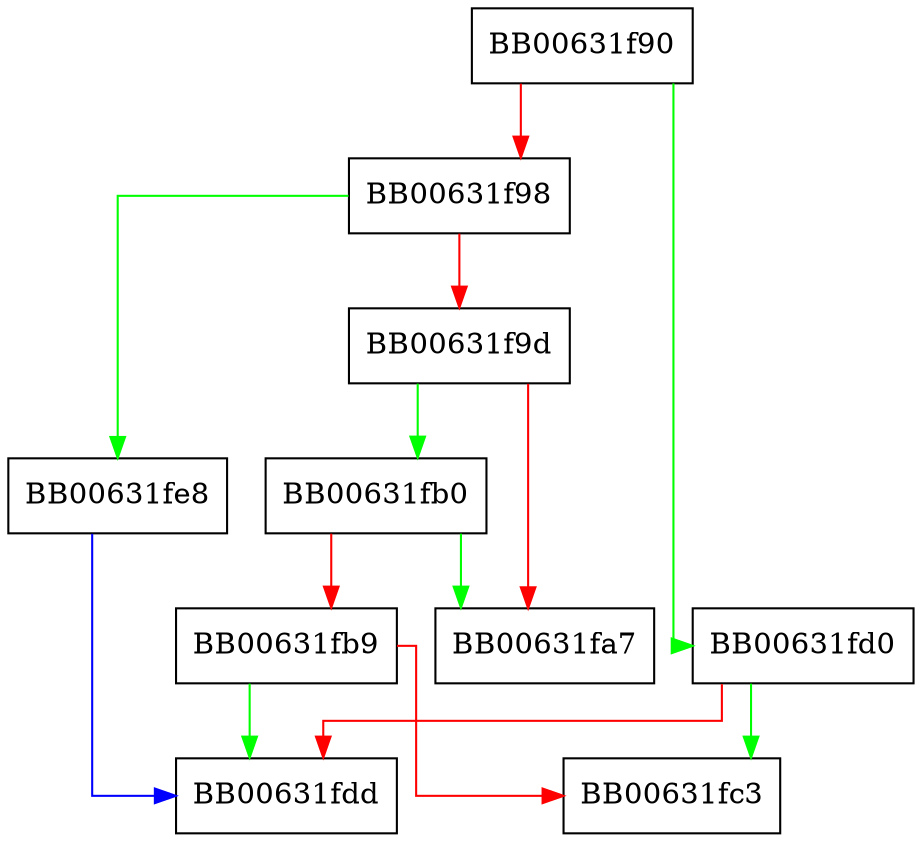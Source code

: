 digraph rsa_cb {
  node [shape="box"];
  graph [splines=ortho];
  BB00631f90 -> BB00631fd0 [color="green"];
  BB00631f90 -> BB00631f98 [color="red"];
  BB00631f98 -> BB00631fe8 [color="green"];
  BB00631f98 -> BB00631f9d [color="red"];
  BB00631f9d -> BB00631fb0 [color="green"];
  BB00631f9d -> BB00631fa7 [color="red"];
  BB00631fb0 -> BB00631fa7 [color="green"];
  BB00631fb0 -> BB00631fb9 [color="red"];
  BB00631fb9 -> BB00631fdd [color="green"];
  BB00631fb9 -> BB00631fc3 [color="red"];
  BB00631fd0 -> BB00631fc3 [color="green"];
  BB00631fd0 -> BB00631fdd [color="red"];
  BB00631fe8 -> BB00631fdd [color="blue"];
}